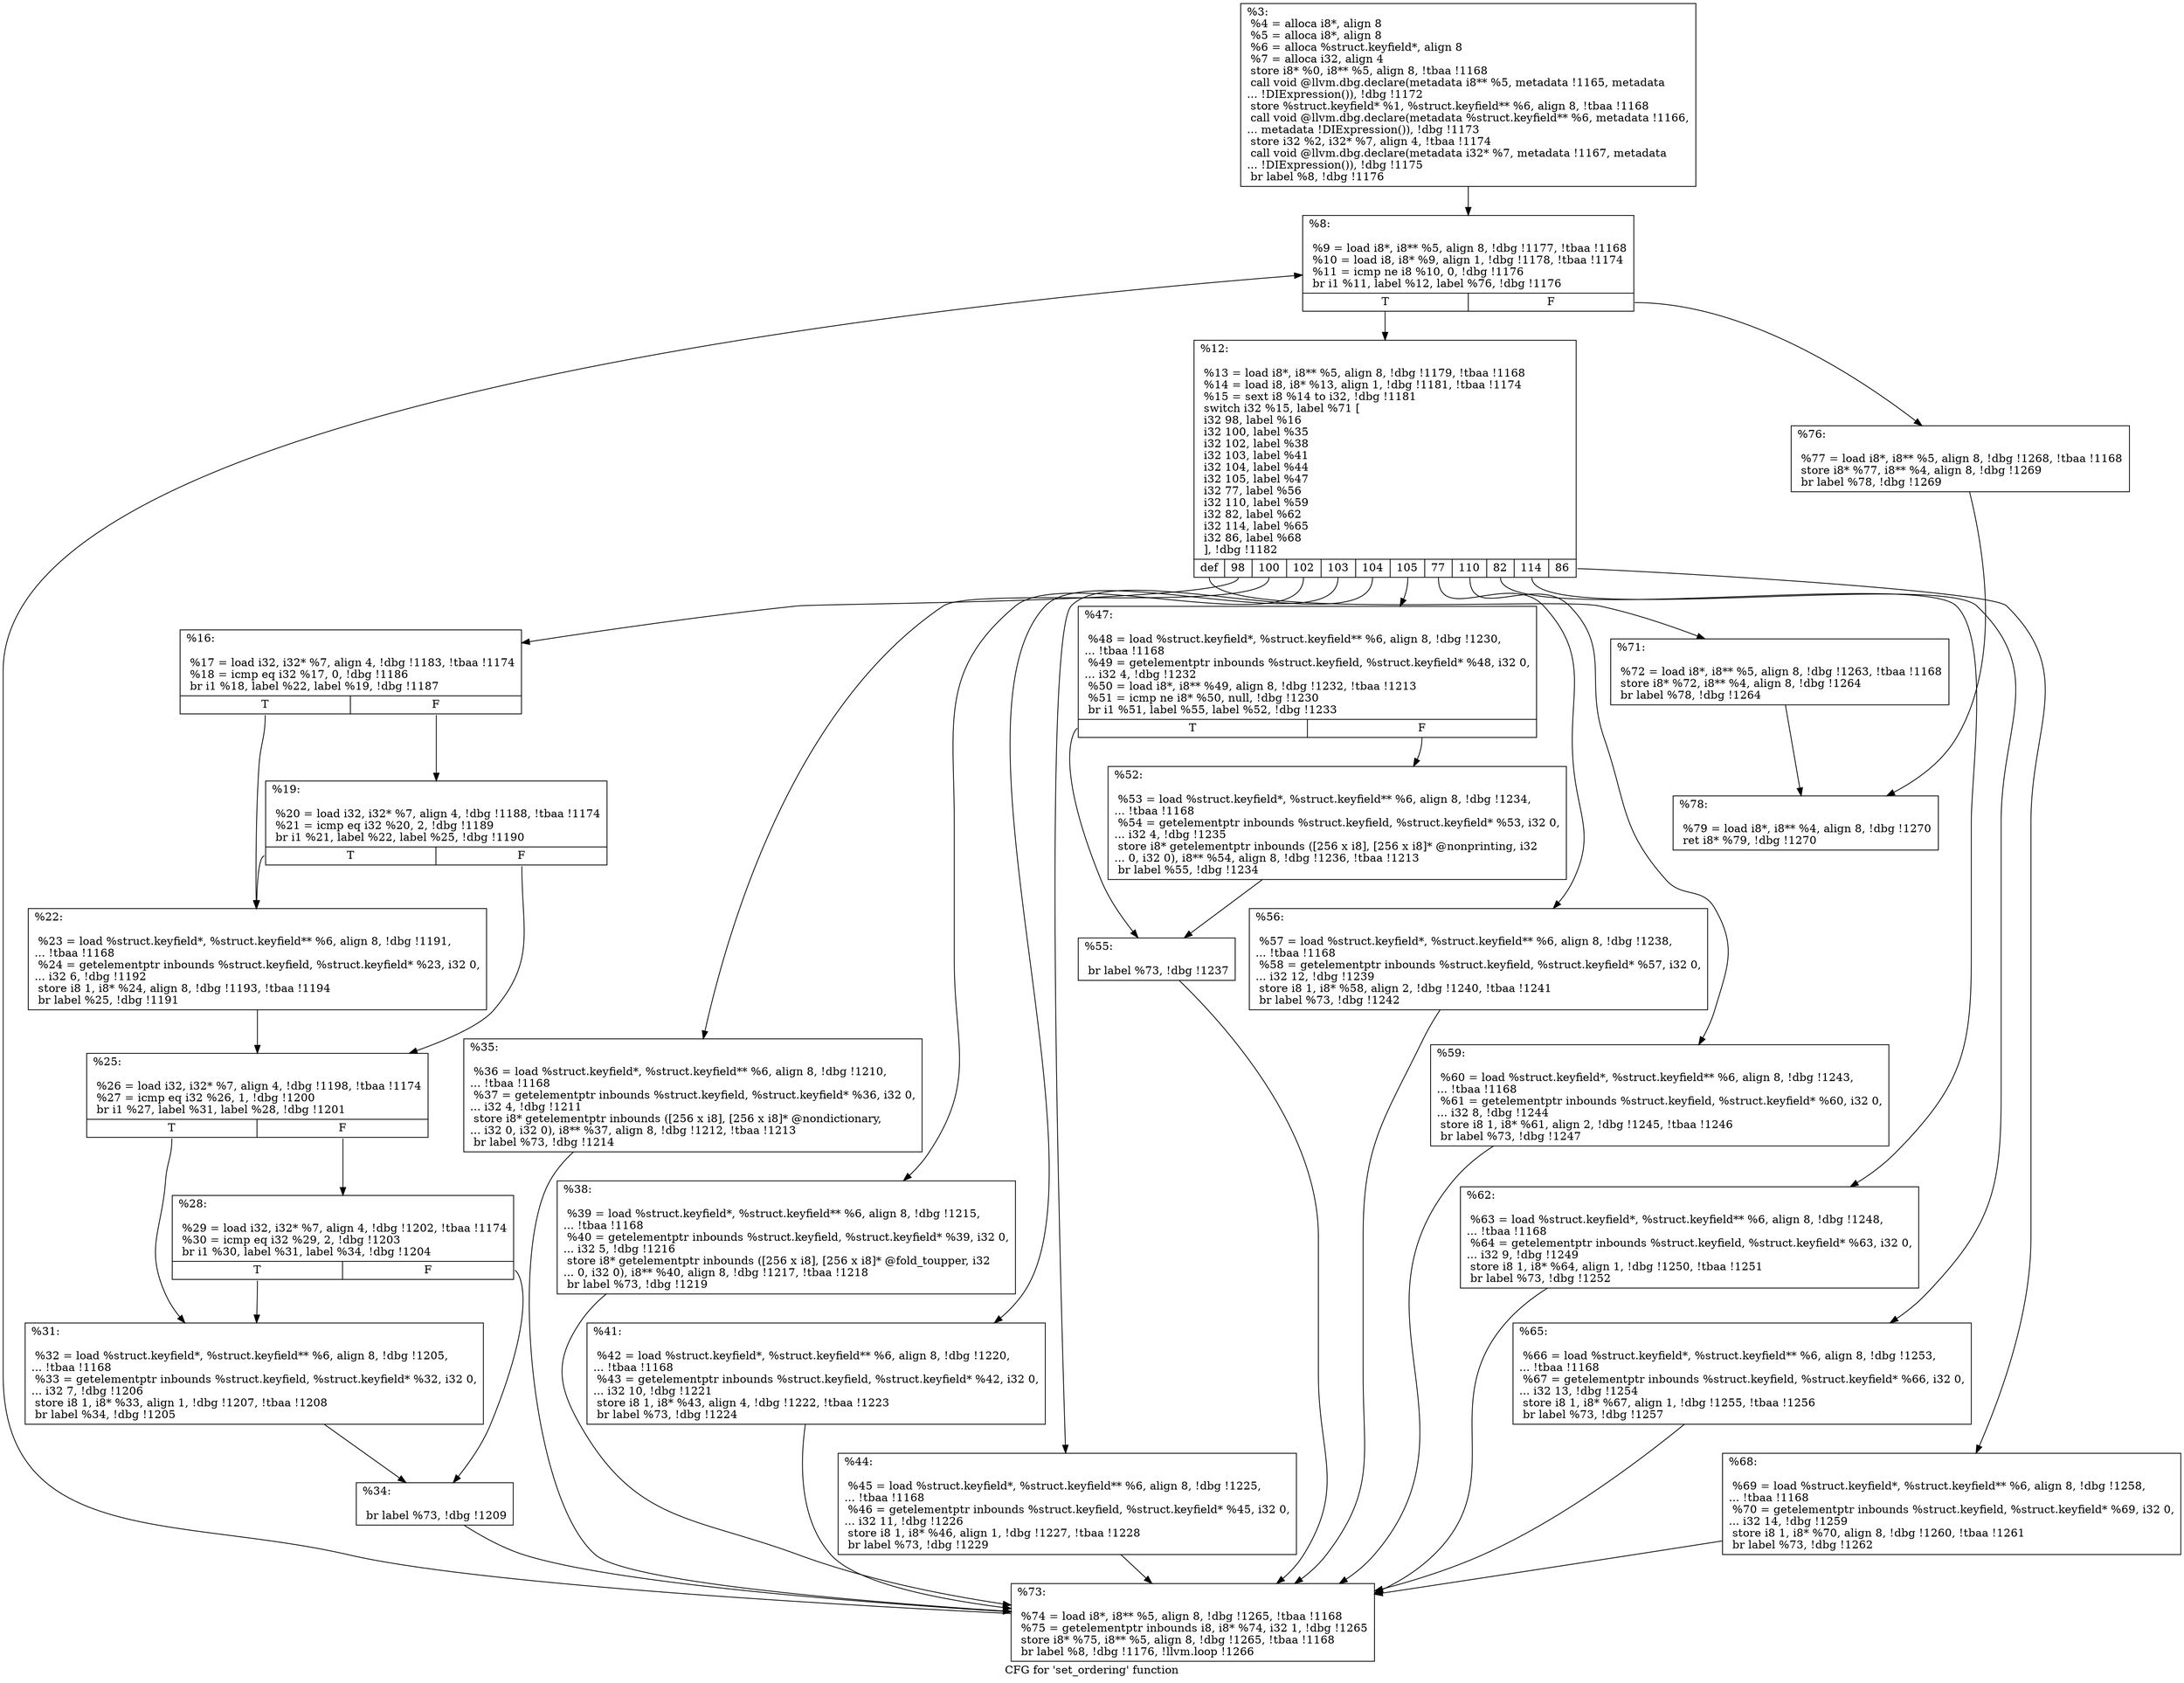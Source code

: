 digraph "CFG for 'set_ordering' function" {
	label="CFG for 'set_ordering' function";

	Node0x160ace0 [shape=record,label="{%3:\l  %4 = alloca i8*, align 8\l  %5 = alloca i8*, align 8\l  %6 = alloca %struct.keyfield*, align 8\l  %7 = alloca i32, align 4\l  store i8* %0, i8** %5, align 8, !tbaa !1168\l  call void @llvm.dbg.declare(metadata i8** %5, metadata !1165, metadata\l... !DIExpression()), !dbg !1172\l  store %struct.keyfield* %1, %struct.keyfield** %6, align 8, !tbaa !1168\l  call void @llvm.dbg.declare(metadata %struct.keyfield** %6, metadata !1166,\l... metadata !DIExpression()), !dbg !1173\l  store i32 %2, i32* %7, align 4, !tbaa !1174\l  call void @llvm.dbg.declare(metadata i32* %7, metadata !1167, metadata\l... !DIExpression()), !dbg !1175\l  br label %8, !dbg !1176\l}"];
	Node0x160ace0 -> Node0x160adb0;
	Node0x160adb0 [shape=record,label="{%8:\l\l  %9 = load i8*, i8** %5, align 8, !dbg !1177, !tbaa !1168\l  %10 = load i8, i8* %9, align 1, !dbg !1178, !tbaa !1174\l  %11 = icmp ne i8 %10, 0, !dbg !1176\l  br i1 %11, label %12, label %76, !dbg !1176\l|{<s0>T|<s1>F}}"];
	Node0x160adb0:s0 -> Node0x160ae00;
	Node0x160adb0:s1 -> Node0x160b4e0;
	Node0x160ae00 [shape=record,label="{%12:\l\l  %13 = load i8*, i8** %5, align 8, !dbg !1179, !tbaa !1168\l  %14 = load i8, i8* %13, align 1, !dbg !1181, !tbaa !1174\l  %15 = sext i8 %14 to i32, !dbg !1181\l  switch i32 %15, label %71 [\l    i32 98, label %16\l    i32 100, label %35\l    i32 102, label %38\l    i32 103, label %41\l    i32 104, label %44\l    i32 105, label %47\l    i32 77, label %56\l    i32 110, label %59\l    i32 82, label %62\l    i32 114, label %65\l    i32 86, label %68\l  ], !dbg !1182\l|{<s0>def|<s1>98|<s2>100|<s3>102|<s4>103|<s5>104|<s6>105|<s7>77|<s8>110|<s9>82|<s10>114|<s11>86}}"];
	Node0x160ae00:s0 -> Node0x160b440;
	Node0x160ae00:s1 -> Node0x160ae50;
	Node0x160ae00:s2 -> Node0x160b080;
	Node0x160ae00:s3 -> Node0x160b0d0;
	Node0x160ae00:s4 -> Node0x160b120;
	Node0x160ae00:s5 -> Node0x160b170;
	Node0x160ae00:s6 -> Node0x160b1c0;
	Node0x160ae00:s7 -> Node0x160b2b0;
	Node0x160ae00:s8 -> Node0x160b300;
	Node0x160ae00:s9 -> Node0x160b350;
	Node0x160ae00:s10 -> Node0x160b3a0;
	Node0x160ae00:s11 -> Node0x160b3f0;
	Node0x160ae50 [shape=record,label="{%16:\l\l  %17 = load i32, i32* %7, align 4, !dbg !1183, !tbaa !1174\l  %18 = icmp eq i32 %17, 0, !dbg !1186\l  br i1 %18, label %22, label %19, !dbg !1187\l|{<s0>T|<s1>F}}"];
	Node0x160ae50:s0 -> Node0x160aef0;
	Node0x160ae50:s1 -> Node0x160aea0;
	Node0x160aea0 [shape=record,label="{%19:\l\l  %20 = load i32, i32* %7, align 4, !dbg !1188, !tbaa !1174\l  %21 = icmp eq i32 %20, 2, !dbg !1189\l  br i1 %21, label %22, label %25, !dbg !1190\l|{<s0>T|<s1>F}}"];
	Node0x160aea0:s0 -> Node0x160aef0;
	Node0x160aea0:s1 -> Node0x160af40;
	Node0x160aef0 [shape=record,label="{%22:\l\l  %23 = load %struct.keyfield*, %struct.keyfield** %6, align 8, !dbg !1191,\l... !tbaa !1168\l  %24 = getelementptr inbounds %struct.keyfield, %struct.keyfield* %23, i32 0,\l... i32 6, !dbg !1192\l  store i8 1, i8* %24, align 8, !dbg !1193, !tbaa !1194\l  br label %25, !dbg !1191\l}"];
	Node0x160aef0 -> Node0x160af40;
	Node0x160af40 [shape=record,label="{%25:\l\l  %26 = load i32, i32* %7, align 4, !dbg !1198, !tbaa !1174\l  %27 = icmp eq i32 %26, 1, !dbg !1200\l  br i1 %27, label %31, label %28, !dbg !1201\l|{<s0>T|<s1>F}}"];
	Node0x160af40:s0 -> Node0x160afe0;
	Node0x160af40:s1 -> Node0x160af90;
	Node0x160af90 [shape=record,label="{%28:\l\l  %29 = load i32, i32* %7, align 4, !dbg !1202, !tbaa !1174\l  %30 = icmp eq i32 %29, 2, !dbg !1203\l  br i1 %30, label %31, label %34, !dbg !1204\l|{<s0>T|<s1>F}}"];
	Node0x160af90:s0 -> Node0x160afe0;
	Node0x160af90:s1 -> Node0x160b030;
	Node0x160afe0 [shape=record,label="{%31:\l\l  %32 = load %struct.keyfield*, %struct.keyfield** %6, align 8, !dbg !1205,\l... !tbaa !1168\l  %33 = getelementptr inbounds %struct.keyfield, %struct.keyfield* %32, i32 0,\l... i32 7, !dbg !1206\l  store i8 1, i8* %33, align 1, !dbg !1207, !tbaa !1208\l  br label %34, !dbg !1205\l}"];
	Node0x160afe0 -> Node0x160b030;
	Node0x160b030 [shape=record,label="{%34:\l\l  br label %73, !dbg !1209\l}"];
	Node0x160b030 -> Node0x160b490;
	Node0x160b080 [shape=record,label="{%35:\l\l  %36 = load %struct.keyfield*, %struct.keyfield** %6, align 8, !dbg !1210,\l... !tbaa !1168\l  %37 = getelementptr inbounds %struct.keyfield, %struct.keyfield* %36, i32 0,\l... i32 4, !dbg !1211\l  store i8* getelementptr inbounds ([256 x i8], [256 x i8]* @nondictionary,\l... i32 0, i32 0), i8** %37, align 8, !dbg !1212, !tbaa !1213\l  br label %73, !dbg !1214\l}"];
	Node0x160b080 -> Node0x160b490;
	Node0x160b0d0 [shape=record,label="{%38:\l\l  %39 = load %struct.keyfield*, %struct.keyfield** %6, align 8, !dbg !1215,\l... !tbaa !1168\l  %40 = getelementptr inbounds %struct.keyfield, %struct.keyfield* %39, i32 0,\l... i32 5, !dbg !1216\l  store i8* getelementptr inbounds ([256 x i8], [256 x i8]* @fold_toupper, i32\l... 0, i32 0), i8** %40, align 8, !dbg !1217, !tbaa !1218\l  br label %73, !dbg !1219\l}"];
	Node0x160b0d0 -> Node0x160b490;
	Node0x160b120 [shape=record,label="{%41:\l\l  %42 = load %struct.keyfield*, %struct.keyfield** %6, align 8, !dbg !1220,\l... !tbaa !1168\l  %43 = getelementptr inbounds %struct.keyfield, %struct.keyfield* %42, i32 0,\l... i32 10, !dbg !1221\l  store i8 1, i8* %43, align 4, !dbg !1222, !tbaa !1223\l  br label %73, !dbg !1224\l}"];
	Node0x160b120 -> Node0x160b490;
	Node0x160b170 [shape=record,label="{%44:\l\l  %45 = load %struct.keyfield*, %struct.keyfield** %6, align 8, !dbg !1225,\l... !tbaa !1168\l  %46 = getelementptr inbounds %struct.keyfield, %struct.keyfield* %45, i32 0,\l... i32 11, !dbg !1226\l  store i8 1, i8* %46, align 1, !dbg !1227, !tbaa !1228\l  br label %73, !dbg !1229\l}"];
	Node0x160b170 -> Node0x160b490;
	Node0x160b1c0 [shape=record,label="{%47:\l\l  %48 = load %struct.keyfield*, %struct.keyfield** %6, align 8, !dbg !1230,\l... !tbaa !1168\l  %49 = getelementptr inbounds %struct.keyfield, %struct.keyfield* %48, i32 0,\l... i32 4, !dbg !1232\l  %50 = load i8*, i8** %49, align 8, !dbg !1232, !tbaa !1213\l  %51 = icmp ne i8* %50, null, !dbg !1230\l  br i1 %51, label %55, label %52, !dbg !1233\l|{<s0>T|<s1>F}}"];
	Node0x160b1c0:s0 -> Node0x160b260;
	Node0x160b1c0:s1 -> Node0x160b210;
	Node0x160b210 [shape=record,label="{%52:\l\l  %53 = load %struct.keyfield*, %struct.keyfield** %6, align 8, !dbg !1234,\l... !tbaa !1168\l  %54 = getelementptr inbounds %struct.keyfield, %struct.keyfield* %53, i32 0,\l... i32 4, !dbg !1235\l  store i8* getelementptr inbounds ([256 x i8], [256 x i8]* @nonprinting, i32\l... 0, i32 0), i8** %54, align 8, !dbg !1236, !tbaa !1213\l  br label %55, !dbg !1234\l}"];
	Node0x160b210 -> Node0x160b260;
	Node0x160b260 [shape=record,label="{%55:\l\l  br label %73, !dbg !1237\l}"];
	Node0x160b260 -> Node0x160b490;
	Node0x160b2b0 [shape=record,label="{%56:\l\l  %57 = load %struct.keyfield*, %struct.keyfield** %6, align 8, !dbg !1238,\l... !tbaa !1168\l  %58 = getelementptr inbounds %struct.keyfield, %struct.keyfield* %57, i32 0,\l... i32 12, !dbg !1239\l  store i8 1, i8* %58, align 2, !dbg !1240, !tbaa !1241\l  br label %73, !dbg !1242\l}"];
	Node0x160b2b0 -> Node0x160b490;
	Node0x160b300 [shape=record,label="{%59:\l\l  %60 = load %struct.keyfield*, %struct.keyfield** %6, align 8, !dbg !1243,\l... !tbaa !1168\l  %61 = getelementptr inbounds %struct.keyfield, %struct.keyfield* %60, i32 0,\l... i32 8, !dbg !1244\l  store i8 1, i8* %61, align 2, !dbg !1245, !tbaa !1246\l  br label %73, !dbg !1247\l}"];
	Node0x160b300 -> Node0x160b490;
	Node0x160b350 [shape=record,label="{%62:\l\l  %63 = load %struct.keyfield*, %struct.keyfield** %6, align 8, !dbg !1248,\l... !tbaa !1168\l  %64 = getelementptr inbounds %struct.keyfield, %struct.keyfield* %63, i32 0,\l... i32 9, !dbg !1249\l  store i8 1, i8* %64, align 1, !dbg !1250, !tbaa !1251\l  br label %73, !dbg !1252\l}"];
	Node0x160b350 -> Node0x160b490;
	Node0x160b3a0 [shape=record,label="{%65:\l\l  %66 = load %struct.keyfield*, %struct.keyfield** %6, align 8, !dbg !1253,\l... !tbaa !1168\l  %67 = getelementptr inbounds %struct.keyfield, %struct.keyfield* %66, i32 0,\l... i32 13, !dbg !1254\l  store i8 1, i8* %67, align 1, !dbg !1255, !tbaa !1256\l  br label %73, !dbg !1257\l}"];
	Node0x160b3a0 -> Node0x160b490;
	Node0x160b3f0 [shape=record,label="{%68:\l\l  %69 = load %struct.keyfield*, %struct.keyfield** %6, align 8, !dbg !1258,\l... !tbaa !1168\l  %70 = getelementptr inbounds %struct.keyfield, %struct.keyfield* %69, i32 0,\l... i32 14, !dbg !1259\l  store i8 1, i8* %70, align 8, !dbg !1260, !tbaa !1261\l  br label %73, !dbg !1262\l}"];
	Node0x160b3f0 -> Node0x160b490;
	Node0x160b440 [shape=record,label="{%71:\l\l  %72 = load i8*, i8** %5, align 8, !dbg !1263, !tbaa !1168\l  store i8* %72, i8** %4, align 8, !dbg !1264\l  br label %78, !dbg !1264\l}"];
	Node0x160b440 -> Node0x160b530;
	Node0x160b490 [shape=record,label="{%73:\l\l  %74 = load i8*, i8** %5, align 8, !dbg !1265, !tbaa !1168\l  %75 = getelementptr inbounds i8, i8* %74, i32 1, !dbg !1265\l  store i8* %75, i8** %5, align 8, !dbg !1265, !tbaa !1168\l  br label %8, !dbg !1176, !llvm.loop !1266\l}"];
	Node0x160b490 -> Node0x160adb0;
	Node0x160b4e0 [shape=record,label="{%76:\l\l  %77 = load i8*, i8** %5, align 8, !dbg !1268, !tbaa !1168\l  store i8* %77, i8** %4, align 8, !dbg !1269\l  br label %78, !dbg !1269\l}"];
	Node0x160b4e0 -> Node0x160b530;
	Node0x160b530 [shape=record,label="{%78:\l\l  %79 = load i8*, i8** %4, align 8, !dbg !1270\l  ret i8* %79, !dbg !1270\l}"];
}
